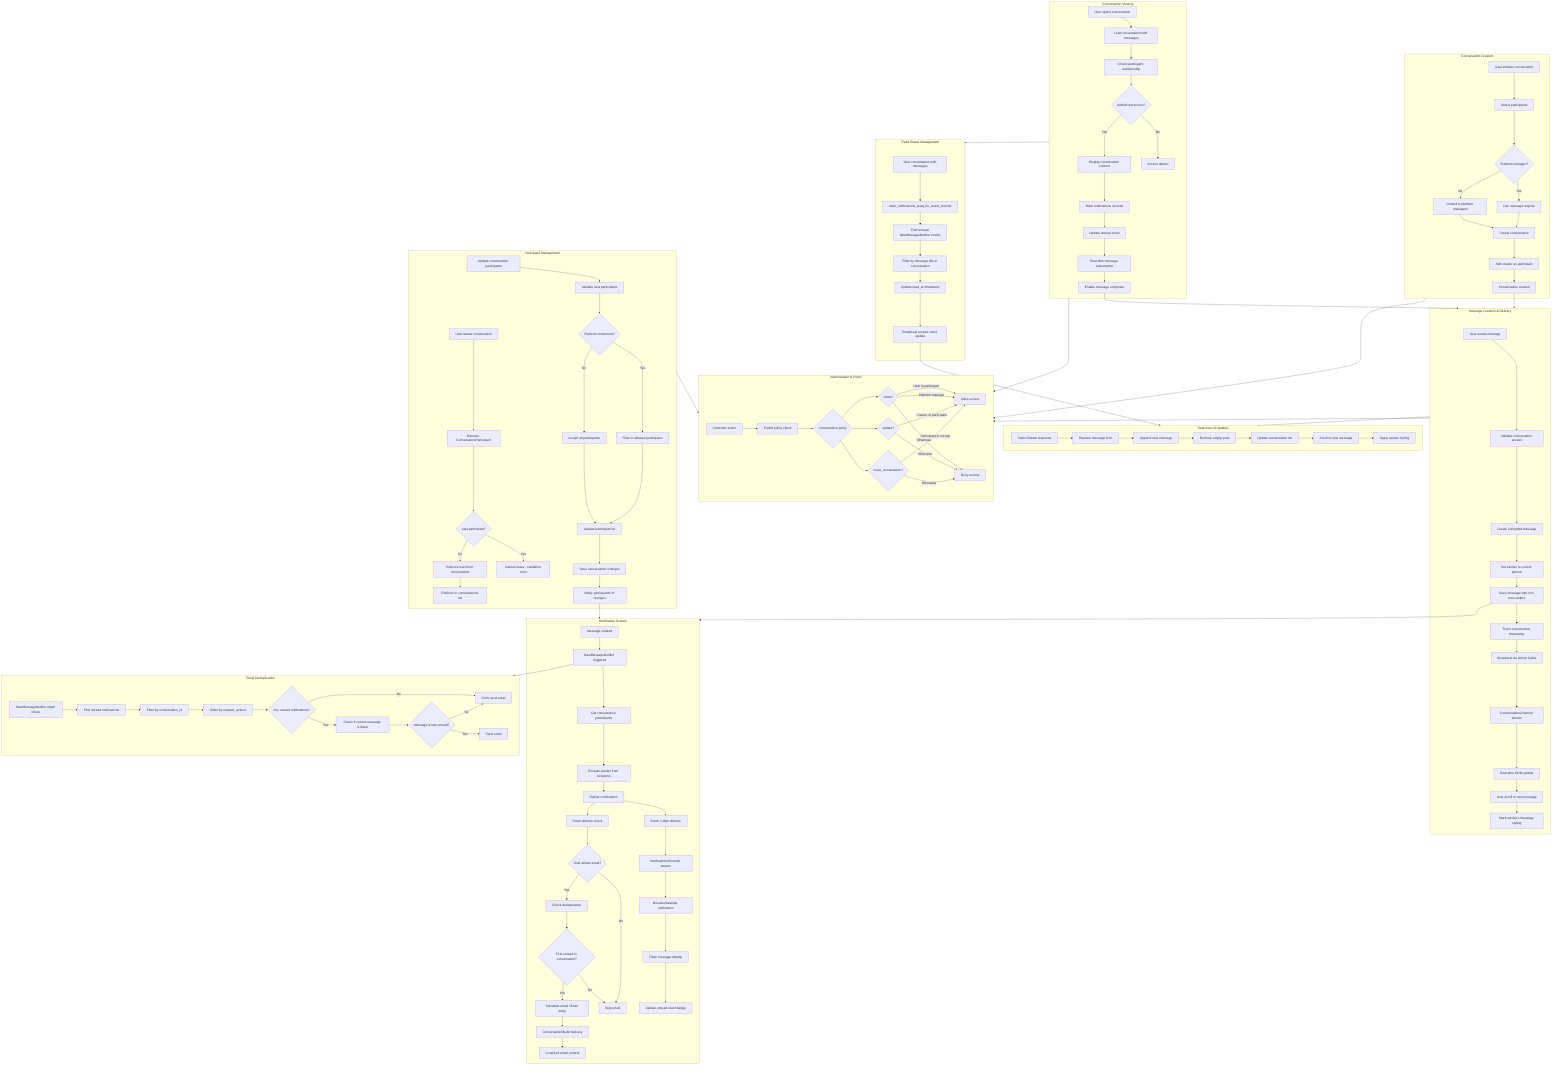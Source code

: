 flowchart TD

  %% Conversation Creation Flow
  subgraph CONV_CREATE[Conversation Creation]
    C1[User initiates conversation] --> C2[Select participants]
    C2 --> C3{Platform manager?}
    C3 -->|Yes| C4[Can message anyone]
    C3 -->|No| C5[Limited to platform managers]
    C4 --> C6[Create conversation]
    C5 --> C6
    C6 --> C7[Add creator as participant]
    C7 --> C8[Conversation created]
  end

  %% Message Flow
  subgraph MSG_FLOW[Message Creation & Delivery]
    M1[User sends message] --> M2[Validate conversation access]
    M2 --> M3[Create encrypted message]
    M3 --> M4[Set sender to current person]
    M4 --> M5[Save message with rich text content]
    M5 --> M6[Touch conversation timestamp]
    
    %% Real-time broadcasting
    M6 --> RT1[Broadcast via Action Cable]
    RT1 --> RT2[ConversationsChannel stream]
    RT2 --> RT3[Real-time DOM update]
    RT3 --> RT4[Auto-scroll to new message]
    RT4 --> RT5[Mark sender's message styling]
  end

  %% Notification System
  subgraph NOTIFY[Notification System]
    N1[Message created] --> N2[NewMessageNotifier triggered]
    N2 --> N3[Get conversation participants]
    N3 --> N4[Exclude sender from recipients]
    N4 --> N5[Deliver notifications]
    
    %% Real-time notifications
    N5 --> N6[Action Cable delivery]
    N6 --> N7[NotificationsChannel stream]
    N7 --> N8[Browser/desktop notification]
    N8 --> N9[Flash message display]
    N9 --> N10[Update unread count badge]
    
    %% Email notifications
    N5 --> E1[Email delivery check]
    E1 --> E2{User allows email?}
    E2 -->|No| E_SKIP[Skip email]
    E2 -->|Yes| E3[Check deduplication]
    E3 --> E4{First unread in conversation?}
    E4 -->|No| E_SKIP
    E4 -->|Yes| E5[Schedule email 15min delay]
    E5 --> E6[ConversationMailer delivery]
    E6 --> E7[Localized email content]
  end

  %% Conversation Viewing
  subgraph VIEW[Conversation Viewing]
    V1[User opens conversation] --> V2[Load conversation with messages]
    V2 --> V3[Check participant membership]
    V3 --> V4{Authorized access?}
    V4 -->|No| V_AUTH[Access denied]
    V4 -->|Yes| V5[Display conversation content]
    V5 --> V6[Mark notifications as read]
    V6 --> V7[Update unread count]
    V7 --> V8[Real-time message subscription]
    V8 --> V9[Enable message composer]
  end

  %% Read Status Management
  subgraph READ[Read Status Management]
    R1[View conversation with messages] --> R2[mark_notifications_read_for_event_records]
    R2 --> R3[Find unread NewMessageNotifier events]
    R3 --> R4[Filter by message IDs in conversation]
    R4 --> R5[Update read_at timestamp]
    R5 --> R6[Broadcast unread count update]
  end

  %% Participant Management
  subgraph PARTICIPANTS[Participant Management]
    P1[Update conversation participants] --> P2[Validate new participants]
    P2 --> P3{Platform restrictions?}
    P3 -->|Yes| P4[Filter to allowed participants]
    P3 -->|No| P5[Accept all participants]
    P4 --> P6[Update participant list]
    P5 --> P6
    P6 --> P7[Save conversation changes]
    P7 --> P8[Notify participants of changes]
    
    %% Leave conversation
    P9[User leaves conversation] --> P10[Remove ConversationParticipant]
    P10 --> P11{Last participant?}
    P11 -->|Yes| P_ERROR[Cannot leave - validation error]
    P11 -->|No| P12[Remove user from conversation]
    P12 --> P13[Redirect to conversations list]
  end

  %% Authorization Flow
  subgraph AUTH[Authorization & Policy]
    A1[Controller action] --> A2[Pundit policy check]
    A2 --> A3{Conversation policy}
    A3 --> A4{show?}
    A4 -->|User is participant| A_ALLOW[Allow access]
    A4 -->|Platform manager| A_ALLOW
    A4 -->|Otherwise| A_DENY[Deny access]
    
    A3 --> A5{update?}
    A5 -->|Creator or participant| A_ALLOW
    A5 -->|Otherwise| A_DENY
    
    A3 --> A6{leave_conversation?}
    A6 -->|Participant & not last| A_ALLOW
    A6 -->|Otherwise| A_DENY
  end

  %% Email Deduplication Logic
  subgraph EMAIL_DEDUPE[Email Deduplication]
    ED1[NewMessageNotifier email check] --> ED2[Find unread notifications]
    ED2 --> ED3[Filter by conversation_id]
    ED3 --> ED4[Order by created_at desc]
    ED4 --> ED5{Any unread notifications?}
    ED5 -->|No| ED_NO[Don't send email]
    ED5 -->|Yes| ED6[Check if current message is latest]
    ED6 --> ED7{Message is last unread?}
    ED7 -->|Yes| ED_SEND[Send email]
    ED7 -->|No| ED_NO
  end

  %% Real-time UI Updates
  subgraph UI_UPDATES[Real-time UI Updates]
    UI1[Turbo Stream response] --> UI2[Replace message form]
    UI2 --> UI3[Append new message]
    UI3 --> UI4[Remove empty state]
    UI4 --> UI5[Update conversation list]
    UI5 --> UI6[Scroll to new message]
    UI6 --> UI7[Apply sender styling]
  end

  %% Connection Flow
  C8 --> MSG_FLOW
  M5 --> NOTIFY
  VIEW --> READ
  V9 --> MSG_FLOW
  N2 --> EMAIL_DEDUPE
  MSG_FLOW --> UI_UPDATES
  
  %% Authorization connections  
  CONV_CREATE --> AUTH
  MSG_FLOW --> AUTH
  VIEW --> AUTH
  PARTICIPANTS --> AUTH
  
  %% Notification connections
  P8 --> NOTIFY
  R6 --> UI_UPDATES